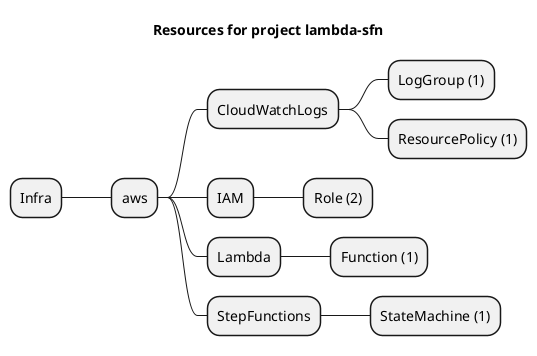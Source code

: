 @startmindmap
title Resources for project lambda-sfn
skinparam monochrome true
+ Infra
++ aws
+++ CloudWatchLogs
++++ LogGroup (1)
++++ ResourcePolicy (1)
+++ IAM
++++ Role (2)
+++ Lambda
++++ Function (1)
+++ StepFunctions
++++ StateMachine (1)
@endmindmap